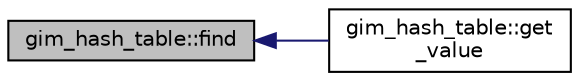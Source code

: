 digraph "gim_hash_table::find"
{
  edge [fontname="Helvetica",fontsize="10",labelfontname="Helvetica",labelfontsize="10"];
  node [fontname="Helvetica",fontsize="10",shape=record];
  rankdir="LR";
  Node1 [label="gim_hash_table::find",height=0.2,width=0.4,color="black", fillcolor="grey75", style="filled", fontcolor="black"];
  Node1 -> Node2 [dir="back",color="midnightblue",fontsize="10",style="solid",fontname="Helvetica"];
  Node2 [label="gim_hash_table::get\l_value",height=0.2,width=0.4,color="black", fillcolor="white", style="filled",URL="$classgim__hash__table.html#a40b5c46a0117da3948cd1b093f185321",tooltip="Retrieves the value associated with the index. "];
}
